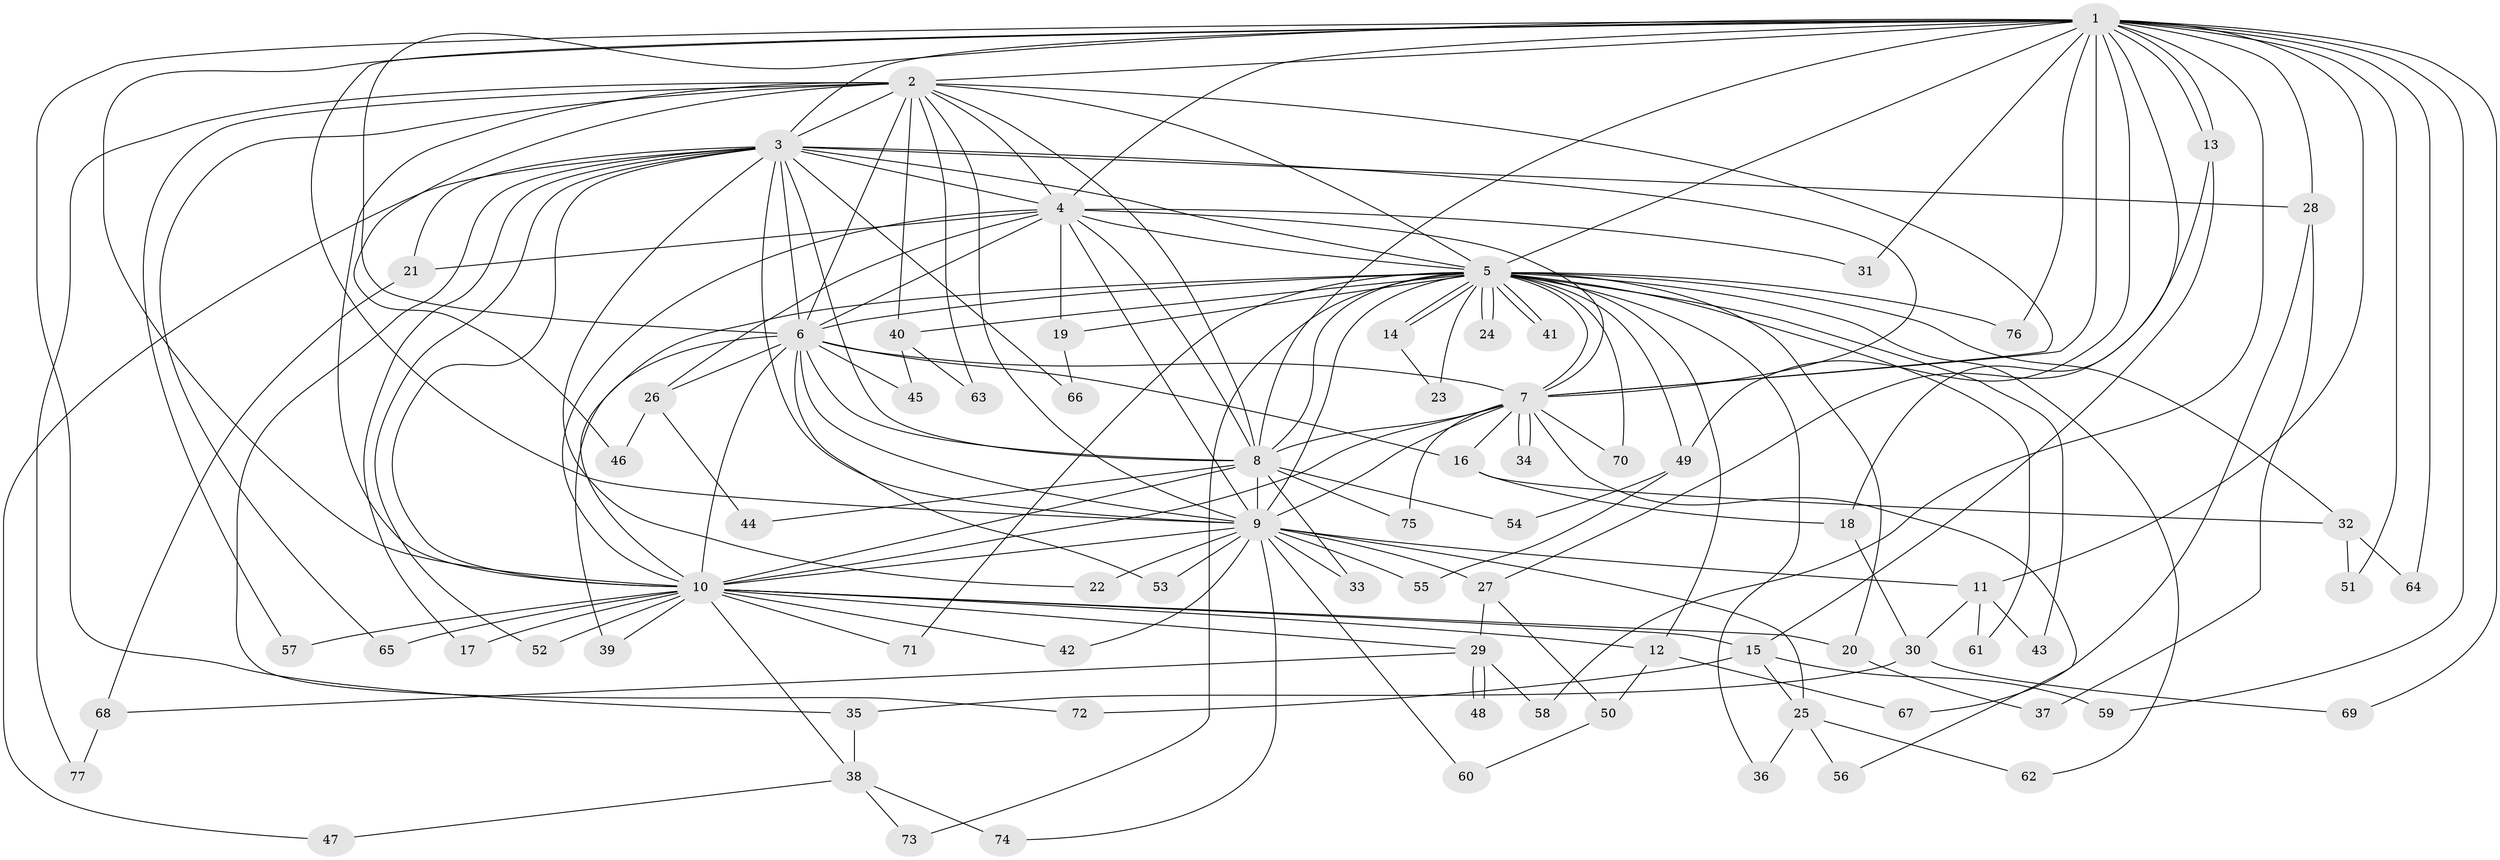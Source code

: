 // coarse degree distribution, {11: 0.03773584905660377, 19: 0.018867924528301886, 4: 0.09433962264150944, 1: 0.18867924528301888, 3: 0.1509433962264151, 2: 0.4716981132075472, 6: 0.018867924528301886, 29: 0.018867924528301886}
// Generated by graph-tools (version 1.1) at 2025/46/03/04/25 21:46:33]
// undirected, 77 vertices, 179 edges
graph export_dot {
graph [start="1"]
  node [color=gray90,style=filled];
  1;
  2;
  3;
  4;
  5;
  6;
  7;
  8;
  9;
  10;
  11;
  12;
  13;
  14;
  15;
  16;
  17;
  18;
  19;
  20;
  21;
  22;
  23;
  24;
  25;
  26;
  27;
  28;
  29;
  30;
  31;
  32;
  33;
  34;
  35;
  36;
  37;
  38;
  39;
  40;
  41;
  42;
  43;
  44;
  45;
  46;
  47;
  48;
  49;
  50;
  51;
  52;
  53;
  54;
  55;
  56;
  57;
  58;
  59;
  60;
  61;
  62;
  63;
  64;
  65;
  66;
  67;
  68;
  69;
  70;
  71;
  72;
  73;
  74;
  75;
  76;
  77;
  1 -- 2;
  1 -- 3;
  1 -- 4;
  1 -- 5;
  1 -- 6;
  1 -- 7;
  1 -- 8;
  1 -- 9;
  1 -- 10;
  1 -- 11;
  1 -- 13;
  1 -- 13;
  1 -- 18;
  1 -- 28;
  1 -- 31;
  1 -- 35;
  1 -- 49;
  1 -- 51;
  1 -- 58;
  1 -- 59;
  1 -- 64;
  1 -- 69;
  1 -- 76;
  2 -- 3;
  2 -- 4;
  2 -- 5;
  2 -- 6;
  2 -- 7;
  2 -- 8;
  2 -- 9;
  2 -- 10;
  2 -- 40;
  2 -- 46;
  2 -- 57;
  2 -- 63;
  2 -- 65;
  2 -- 77;
  3 -- 4;
  3 -- 5;
  3 -- 6;
  3 -- 7;
  3 -- 8;
  3 -- 9;
  3 -- 10;
  3 -- 17;
  3 -- 21;
  3 -- 22;
  3 -- 28;
  3 -- 47;
  3 -- 52;
  3 -- 66;
  3 -- 72;
  4 -- 5;
  4 -- 6;
  4 -- 7;
  4 -- 8;
  4 -- 9;
  4 -- 10;
  4 -- 19;
  4 -- 21;
  4 -- 26;
  4 -- 31;
  5 -- 6;
  5 -- 7;
  5 -- 8;
  5 -- 9;
  5 -- 10;
  5 -- 12;
  5 -- 14;
  5 -- 14;
  5 -- 19;
  5 -- 20;
  5 -- 23;
  5 -- 24;
  5 -- 24;
  5 -- 32;
  5 -- 36;
  5 -- 40;
  5 -- 41;
  5 -- 41;
  5 -- 43;
  5 -- 49;
  5 -- 61;
  5 -- 62;
  5 -- 70;
  5 -- 71;
  5 -- 73;
  5 -- 76;
  6 -- 7;
  6 -- 8;
  6 -- 9;
  6 -- 10;
  6 -- 16;
  6 -- 26;
  6 -- 39;
  6 -- 45;
  6 -- 53;
  7 -- 8;
  7 -- 9;
  7 -- 10;
  7 -- 16;
  7 -- 34;
  7 -- 34;
  7 -- 56;
  7 -- 70;
  7 -- 75;
  8 -- 9;
  8 -- 10;
  8 -- 33;
  8 -- 44;
  8 -- 54;
  8 -- 75;
  9 -- 10;
  9 -- 11;
  9 -- 22;
  9 -- 25;
  9 -- 27;
  9 -- 33;
  9 -- 42;
  9 -- 53;
  9 -- 55;
  9 -- 60;
  9 -- 74;
  10 -- 12;
  10 -- 15;
  10 -- 17;
  10 -- 20;
  10 -- 29;
  10 -- 38;
  10 -- 39;
  10 -- 42;
  10 -- 52;
  10 -- 57;
  10 -- 65;
  10 -- 71;
  11 -- 30;
  11 -- 43;
  11 -- 61;
  12 -- 50;
  12 -- 67;
  13 -- 15;
  13 -- 27;
  14 -- 23;
  15 -- 25;
  15 -- 59;
  15 -- 72;
  16 -- 18;
  16 -- 32;
  18 -- 30;
  19 -- 66;
  20 -- 37;
  21 -- 68;
  25 -- 36;
  25 -- 56;
  25 -- 62;
  26 -- 44;
  26 -- 46;
  27 -- 29;
  27 -- 50;
  28 -- 37;
  28 -- 67;
  29 -- 48;
  29 -- 48;
  29 -- 58;
  29 -- 68;
  30 -- 35;
  30 -- 69;
  32 -- 51;
  32 -- 64;
  35 -- 38;
  38 -- 47;
  38 -- 73;
  38 -- 74;
  40 -- 45;
  40 -- 63;
  49 -- 54;
  49 -- 55;
  50 -- 60;
  68 -- 77;
}
